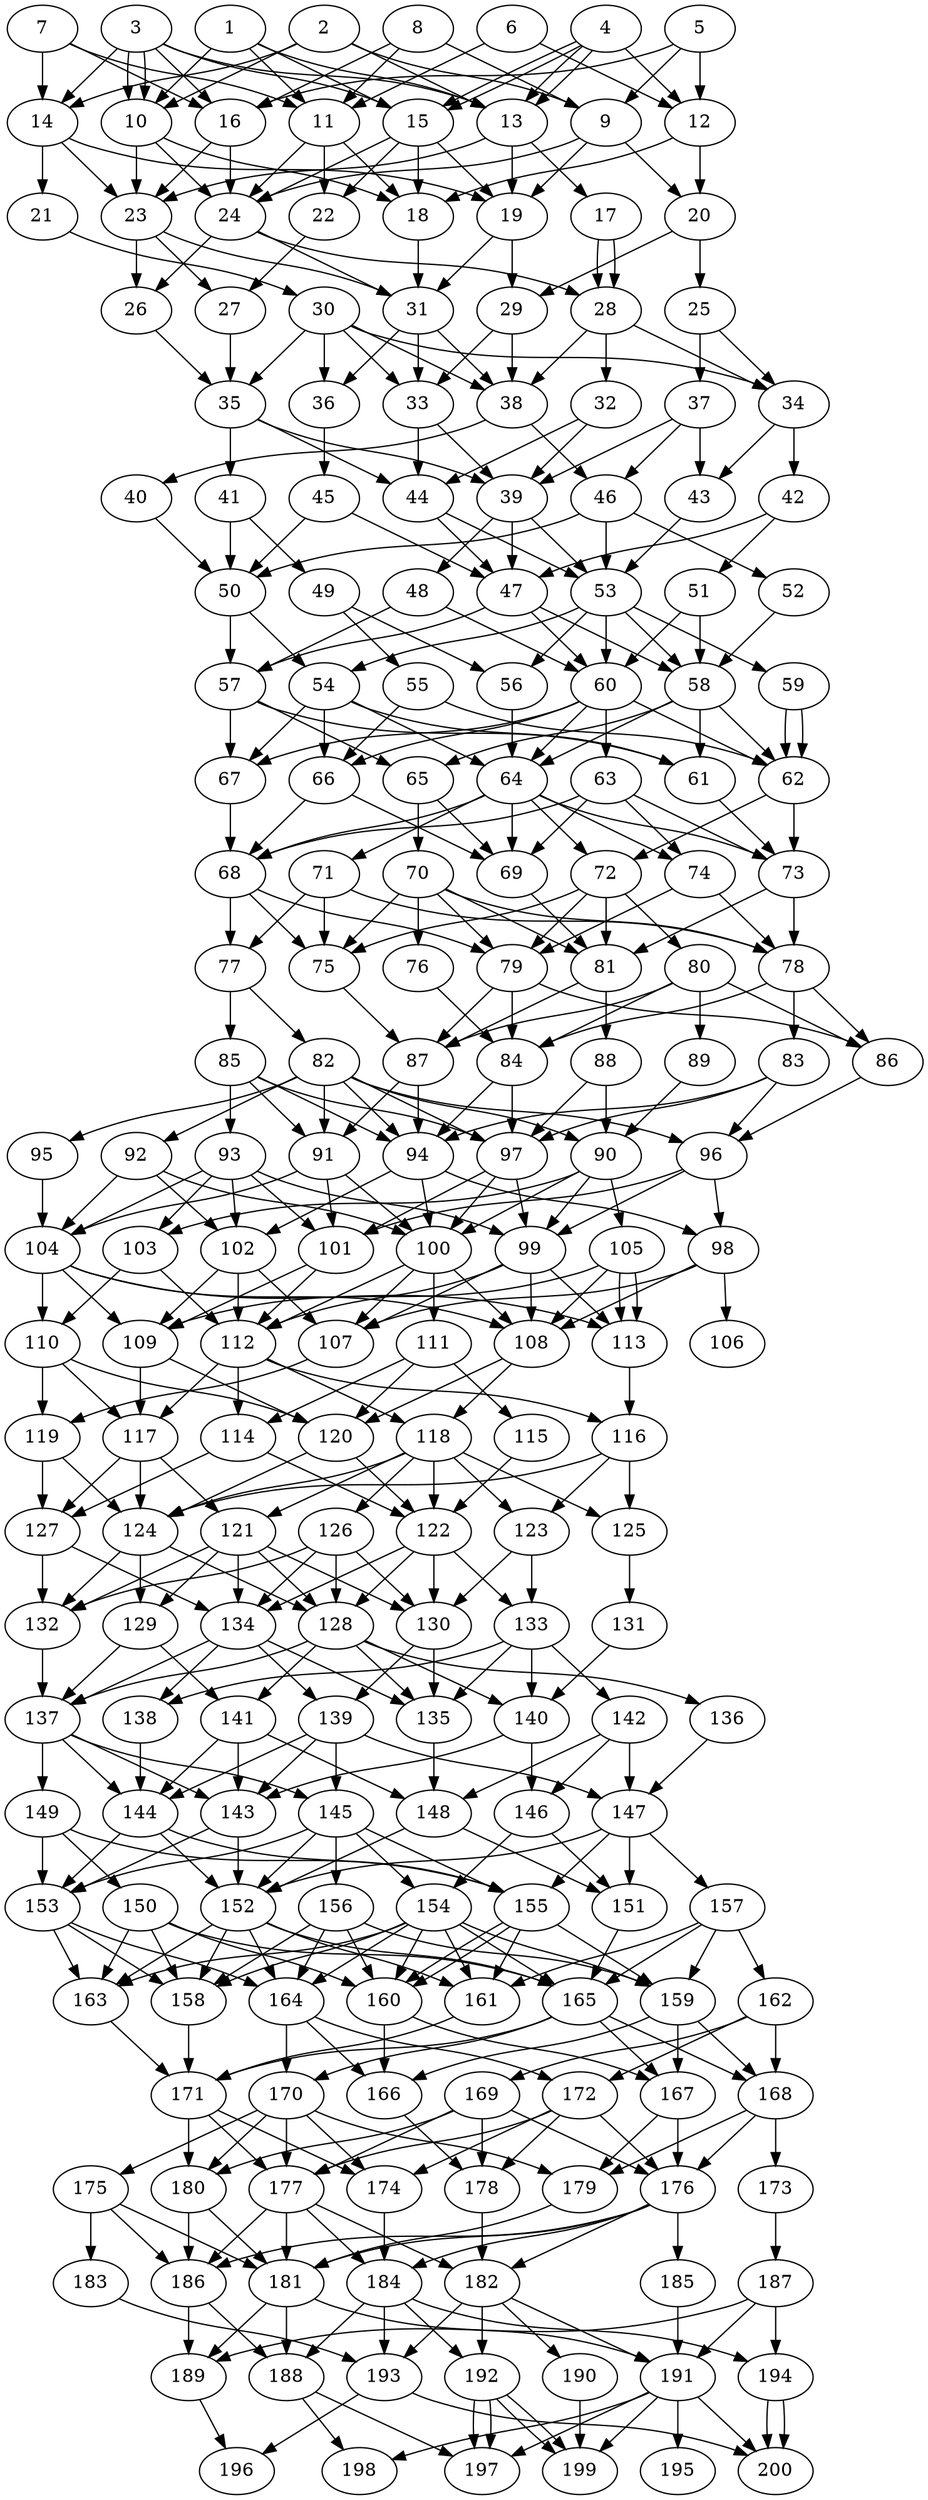 // DAG automatically generated by daggen at Wed Apr 12 12:23:42 2017
// ./daggen --dot -n 200 --jump=1 --fat=0.4 --regularity=0.2 --density=0.6 
digraph G {
  1 [size="497029257515", alpha="0.04"]
  1 -> 10 [size ="411041792"]
  1 -> 11 [size ="411041792"]
  1 -> 13 [size ="411041792"]
  1 -> 15 [size ="411041792"]
  2 [size="14204285712", alpha="0.18"]
  2 -> 9 [size ="411041792"]
  2 -> 10 [size ="411041792"]
  2 -> 13 [size ="411041792"]
  2 -> 14 [size ="411041792"]
  3 [size="549755813888", alpha="0.19"]
  3 -> 10 [size ="536870912"]
  3 -> 10 [size ="536870912"]
  3 -> 13 [size ="536870912"]
  3 -> 14 [size ="536870912"]
  3 -> 15 [size ="536870912"]
  3 -> 16 [size ="536870912"]
  4 [size="368293445632", alpha="0.07"]
  4 -> 12 [size ="411041792"]
  4 -> 13 [size ="411041792"]
  4 -> 13 [size ="411041792"]
  4 -> 15 [size ="411041792"]
  4 -> 15 [size ="411041792"]
  5 [size="7051524554", alpha="0.01"]
  5 -> 9 [size ="536870912"]
  5 -> 12 [size ="536870912"]
  5 -> 16 [size ="536870912"]
  6 [size="231928233984", alpha="0.12"]
  6 -> 11 [size ="301989888"]
  6 -> 12 [size ="301989888"]
  7 [size="3567789664", alpha="0.04"]
  7 -> 11 [size ="209715200"]
  7 -> 14 [size ="209715200"]
  7 -> 16 [size ="209715200"]
  8 [size="68719476736", alpha="0.17"]
  8 -> 9 [size ="134217728"]
  8 -> 11 [size ="134217728"]
  8 -> 16 [size ="134217728"]
  9 [size="10195109412", alpha="0.20"]
  9 -> 19 [size ="209715200"]
  9 -> 20 [size ="209715200"]
  9 -> 24 [size ="209715200"]
  10 [size="3948093419", alpha="0.19"]
  10 -> 18 [size ="75497472"]
  10 -> 23 [size ="75497472"]
  10 -> 24 [size ="75497472"]
  11 [size="231928233984", alpha="0.02"]
  11 -> 18 [size ="301989888"]
  11 -> 22 [size ="301989888"]
  11 -> 24 [size ="301989888"]
  12 [size="484922201463", alpha="0.12"]
  12 -> 18 [size ="838860800"]
  12 -> 20 [size ="838860800"]
  13 [size="7272205206", alpha="0.17"]
  13 -> 17 [size ="209715200"]
  13 -> 19 [size ="209715200"]
  13 -> 23 [size ="209715200"]
  14 [size="782757789696", alpha="0.05"]
  14 -> 19 [size ="679477248"]
  14 -> 21 [size ="679477248"]
  14 -> 23 [size ="679477248"]
  15 [size="2456071884", alpha="0.13"]
  15 -> 18 [size ="209715200"]
  15 -> 19 [size ="209715200"]
  15 -> 22 [size ="209715200"]
  15 -> 24 [size ="209715200"]
  16 [size="12162245932", alpha="0.02"]
  16 -> 23 [size ="536870912"]
  16 -> 24 [size ="536870912"]
  17 [size="1073741824000", alpha="0.04"]
  17 -> 28 [size ="838860800"]
  17 -> 28 [size ="838860800"]
  18 [size="45159052181", alpha="0.16"]
  18 -> 31 [size ="209715200"]
  19 [size="175852783959", alpha="0.15"]
  19 -> 29 [size ="679477248"]
  19 -> 31 [size ="679477248"]
  20 [size="68719476736", alpha="0.12"]
  20 -> 25 [size ="134217728"]
  20 -> 29 [size ="134217728"]
  21 [size="154213338792", alpha="0.14"]
  21 -> 30 [size ="679477248"]
  22 [size="191234003628", alpha="0.13"]
  22 -> 27 [size ="134217728"]
  23 [size="1073741824000", alpha="0.14"]
  23 -> 26 [size ="838860800"]
  23 -> 27 [size ="838860800"]
  23 -> 31 [size ="838860800"]
  24 [size="562453513544", alpha="0.13"]
  24 -> 26 [size ="411041792"]
  24 -> 28 [size ="411041792"]
  24 -> 31 [size ="411041792"]
  25 [size="307850640837", alpha="0.15"]
  25 -> 34 [size ="209715200"]
  25 -> 37 [size ="209715200"]
  26 [size="1073741824000", alpha="0.16"]
  26 -> 35 [size ="838860800"]
  27 [size="730085988649", alpha="0.05"]
  27 -> 35 [size ="838860800"]
  28 [size="1091885492221", alpha="0.13"]
  28 -> 32 [size ="679477248"]
  28 -> 34 [size ="679477248"]
  28 -> 38 [size ="679477248"]
  29 [size="1073741824000", alpha="0.04"]
  29 -> 33 [size ="838860800"]
  29 -> 38 [size ="838860800"]
  30 [size="3520530574", alpha="0.05"]
  30 -> 33 [size ="134217728"]
  30 -> 34 [size ="134217728"]
  30 -> 35 [size ="134217728"]
  30 -> 36 [size ="134217728"]
  30 -> 38 [size ="134217728"]
  31 [size="9645889432", alpha="0.07"]
  31 -> 33 [size ="536870912"]
  31 -> 36 [size ="536870912"]
  31 -> 38 [size ="536870912"]
  32 [size="1073741824000", alpha="0.07"]
  32 -> 39 [size ="838860800"]
  32 -> 44 [size ="838860800"]
  33 [size="549755813888", alpha="0.13"]
  33 -> 39 [size ="536870912"]
  33 -> 44 [size ="536870912"]
  34 [size="769647283218", alpha="0.16"]
  34 -> 42 [size ="679477248"]
  34 -> 43 [size ="679477248"]
  35 [size="8589934592", alpha="0.18"]
  35 -> 39 [size ="33554432"]
  35 -> 41 [size ="33554432"]
  35 -> 44 [size ="33554432"]
  36 [size="2042832978", alpha="0.19"]
  36 -> 45 [size ="33554432"]
  37 [size="8109389541", alpha="0.12"]
  37 -> 39 [size ="134217728"]
  37 -> 43 [size ="134217728"]
  37 -> 46 [size ="134217728"]
  38 [size="34224680892", alpha="0.20"]
  38 -> 40 [size ="134217728"]
  38 -> 46 [size ="134217728"]
  39 [size="68719476736", alpha="0.04"]
  39 -> 47 [size ="134217728"]
  39 -> 48 [size ="134217728"]
  39 -> 53 [size ="134217728"]
  40 [size="368293445632", alpha="0.07"]
  40 -> 50 [size ="411041792"]
  41 [size="28991029248", alpha="0.20"]
  41 -> 49 [size ="75497472"]
  41 -> 50 [size ="75497472"]
  42 [size="109744688700", alpha="0.07"]
  42 -> 47 [size ="134217728"]
  42 -> 51 [size ="134217728"]
  43 [size="417568695743", alpha="0.10"]
  43 -> 53 [size ="301989888"]
  44 [size="782757789696", alpha="0.02"]
  44 -> 47 [size ="679477248"]
  44 -> 53 [size ="679477248"]
  45 [size="625086574580", alpha="0.20"]
  45 -> 47 [size ="536870912"]
  45 -> 50 [size ="536870912"]
  46 [size="514901902892", alpha="0.19"]
  46 -> 50 [size ="536870912"]
  46 -> 52 [size ="536870912"]
  46 -> 53 [size ="536870912"]
  47 [size="5473266817", alpha="0.19"]
  47 -> 57 [size ="209715200"]
  47 -> 58 [size ="209715200"]
  47 -> 60 [size ="209715200"]
  48 [size="25949690372", alpha="0.17"]
  48 -> 57 [size ="536870912"]
  48 -> 60 [size ="536870912"]
  49 [size="5262938320", alpha="0.14"]
  49 -> 55 [size ="209715200"]
  49 -> 56 [size ="209715200"]
  50 [size="610694100484", alpha="0.06"]
  50 -> 54 [size ="536870912"]
  50 -> 57 [size ="536870912"]
  51 [size="7401804514", alpha="0.05"]
  51 -> 58 [size ="301989888"]
  51 -> 60 [size ="301989888"]
  52 [size="18295643064", alpha="0.17"]
  52 -> 58 [size ="33554432"]
  53 [size="7531923903", alpha="0.13"]
  53 -> 54 [size ="838860800"]
  53 -> 56 [size ="838860800"]
  53 -> 58 [size ="838860800"]
  53 -> 59 [size ="838860800"]
  53 -> 60 [size ="838860800"]
  54 [size="15992104317", alpha="0.17"]
  54 -> 61 [size ="301989888"]
  54 -> 64 [size ="301989888"]
  54 -> 66 [size ="301989888"]
  54 -> 67 [size ="301989888"]
  55 [size="28991029248", alpha="0.16"]
  55 -> 62 [size ="75497472"]
  55 -> 66 [size ="75497472"]
  56 [size="4864147134", alpha="0.17"]
  56 -> 64 [size ="301989888"]
  57 [size="290115723681", alpha="0.04"]
  57 -> 61 [size ="301989888"]
  57 -> 65 [size ="301989888"]
  57 -> 67 [size ="301989888"]
  58 [size="70874999965", alpha="0.13"]
  58 -> 61 [size ="75497472"]
  58 -> 62 [size ="75497472"]
  58 -> 64 [size ="75497472"]
  58 -> 65 [size ="75497472"]
  59 [size="17952606798", alpha="0.19"]
  59 -> 62 [size ="679477248"]
  59 -> 62 [size ="679477248"]
  60 [size="9254579590", alpha="0.12"]
  60 -> 62 [size ="411041792"]
  60 -> 63 [size ="411041792"]
  60 -> 64 [size ="411041792"]
  60 -> 66 [size ="411041792"]
  60 -> 67 [size ="411041792"]
  61 [size="138911733768", alpha="0.16"]
  61 -> 73 [size ="134217728"]
  62 [size="282761210924", alpha="0.11"]
  62 -> 72 [size ="209715200"]
  62 -> 73 [size ="209715200"]
  63 [size="368293445632", alpha="0.00"]
  63 -> 68 [size ="411041792"]
  63 -> 69 [size ="411041792"]
  63 -> 73 [size ="411041792"]
  63 -> 74 [size ="411041792"]
  64 [size="368293445632", alpha="0.02"]
  64 -> 68 [size ="411041792"]
  64 -> 69 [size ="411041792"]
  64 -> 71 [size ="411041792"]
  64 -> 72 [size ="411041792"]
  64 -> 73 [size ="411041792"]
  64 -> 74 [size ="411041792"]
  65 [size="12281269642", alpha="0.15"]
  65 -> 69 [size ="411041792"]
  65 -> 70 [size ="411041792"]
  66 [size="46616038838", alpha="0.17"]
  66 -> 68 [size ="838860800"]
  66 -> 69 [size ="838860800"]
  67 [size="45563151336", alpha="0.16"]
  67 -> 68 [size ="75497472"]
  68 [size="368293445632", alpha="0.17"]
  68 -> 75 [size ="411041792"]
  68 -> 77 [size ="411041792"]
  68 -> 79 [size ="411041792"]
  69 [size="5866761038", alpha="0.13"]
  69 -> 81 [size ="134217728"]
  70 [size="210491305120", alpha="0.01"]
  70 -> 75 [size ="301989888"]
  70 -> 76 [size ="301989888"]
  70 -> 78 [size ="301989888"]
  70 -> 79 [size ="301989888"]
  70 -> 81 [size ="301989888"]
  71 [size="736294397653", alpha="0.11"]
  71 -> 75 [size ="679477248"]
  71 -> 77 [size ="679477248"]
  71 -> 78 [size ="679477248"]
  72 [size="622965058369", alpha="0.04"]
  72 -> 75 [size ="411041792"]
  72 -> 79 [size ="411041792"]
  72 -> 80 [size ="411041792"]
  72 -> 81 [size ="411041792"]
  73 [size="68719476736", alpha="0.06"]
  73 -> 78 [size ="134217728"]
  73 -> 81 [size ="134217728"]
  74 [size="19763770416", alpha="0.00"]
  74 -> 78 [size ="679477248"]
  74 -> 79 [size ="679477248"]
  75 [size="845891371156", alpha="0.06"]
  75 -> 87 [size ="536870912"]
  76 [size="368293445632", alpha="0.16"]
  76 -> 84 [size ="411041792"]
  77 [size="951543557038", alpha="0.07"]
  77 -> 82 [size ="679477248"]
  77 -> 85 [size ="679477248"]
  78 [size="3577884316", alpha="0.01"]
  78 -> 83 [size ="75497472"]
  78 -> 84 [size ="75497472"]
  78 -> 86 [size ="75497472"]
  79 [size="101172822516", alpha="0.19"]
  79 -> 84 [size ="134217728"]
  79 -> 86 [size ="134217728"]
  79 -> 87 [size ="134217728"]
  80 [size="68719476736", alpha="0.13"]
  80 -> 84 [size ="134217728"]
  80 -> 86 [size ="134217728"]
  80 -> 87 [size ="134217728"]
  80 -> 89 [size ="134217728"]
  81 [size="28991029248", alpha="0.01"]
  81 -> 87 [size ="75497472"]
  81 -> 88 [size ="75497472"]
  82 [size="231928233984", alpha="0.04"]
  82 -> 90 [size ="301989888"]
  82 -> 91 [size ="301989888"]
  82 -> 92 [size ="301989888"]
  82 -> 94 [size ="301989888"]
  82 -> 95 [size ="301989888"]
  82 -> 96 [size ="301989888"]
  82 -> 97 [size ="301989888"]
  83 [size="1299121425901", alpha="0.11"]
  83 -> 94 [size ="838860800"]
  83 -> 96 [size ="838860800"]
  83 -> 97 [size ="838860800"]
  84 [size="72672036971", alpha="0.19"]
  84 -> 94 [size ="75497472"]
  84 -> 97 [size ="75497472"]
  85 [size="11108328592", alpha="0.11"]
  85 -> 91 [size ="209715200"]
  85 -> 93 [size ="209715200"]
  85 -> 94 [size ="209715200"]
  85 -> 97 [size ="209715200"]
  86 [size="231928233984", alpha="0.16"]
  86 -> 96 [size ="301989888"]
  87 [size="12646853994", alpha="0.08"]
  87 -> 91 [size ="33554432"]
  87 -> 94 [size ="33554432"]
  88 [size="11857832220", alpha="0.12"]
  88 -> 90 [size ="209715200"]
  88 -> 97 [size ="209715200"]
  89 [size="1073741824000", alpha="0.09"]
  89 -> 90 [size ="838860800"]
  90 [size="40522850709", alpha="0.19"]
  90 -> 99 [size ="838860800"]
  90 -> 100 [size ="838860800"]
  90 -> 103 [size ="838860800"]
  90 -> 105 [size ="838860800"]
  91 [size="139759906795", alpha="0.15"]
  91 -> 100 [size ="411041792"]
  91 -> 101 [size ="411041792"]
  91 -> 104 [size ="411041792"]
  92 [size="755373268208", alpha="0.02"]
  92 -> 100 [size ="536870912"]
  92 -> 102 [size ="536870912"]
  92 -> 104 [size ="536870912"]
  93 [size="368293445632", alpha="0.03"]
  93 -> 99 [size ="411041792"]
  93 -> 101 [size ="411041792"]
  93 -> 102 [size ="411041792"]
  93 -> 103 [size ="411041792"]
  93 -> 104 [size ="411041792"]
  94 [size="235695709868", alpha="0.14"]
  94 -> 98 [size ="411041792"]
  94 -> 100 [size ="411041792"]
  94 -> 102 [size ="411041792"]
  95 [size="9467561809", alpha="0.16"]
  95 -> 104 [size ="209715200"]
  96 [size="5410616544", alpha="0.10"]
  96 -> 98 [size ="301989888"]
  96 -> 99 [size ="301989888"]
  96 -> 101 [size ="301989888"]
  97 [size="827685027", alpha="0.02"]
  97 -> 99 [size ="75497472"]
  97 -> 100 [size ="75497472"]
  97 -> 101 [size ="75497472"]
  98 [size="571909705016", alpha="0.08"]
  98 -> 106 [size ="536870912"]
  98 -> 107 [size ="536870912"]
  98 -> 108 [size ="536870912"]
  99 [size="567036546180", alpha="0.08"]
  99 -> 107 [size ="536870912"]
  99 -> 108 [size ="536870912"]
  99 -> 112 [size ="536870912"]
  99 -> 113 [size ="536870912"]
  100 [size="275704906432", alpha="0.01"]
  100 -> 107 [size ="209715200"]
  100 -> 108 [size ="209715200"]
  100 -> 111 [size ="209715200"]
  100 -> 112 [size ="209715200"]
  101 [size="782757789696", alpha="0.09"]
  101 -> 109 [size ="679477248"]
  101 -> 112 [size ="679477248"]
  102 [size="70276236313", alpha="0.16"]
  102 -> 107 [size ="209715200"]
  102 -> 109 [size ="209715200"]
  102 -> 112 [size ="209715200"]
  103 [size="13438923516", alpha="0.06"]
  103 -> 110 [size ="536870912"]
  103 -> 112 [size ="536870912"]
  104 [size="231928233984", alpha="0.12"]
  104 -> 108 [size ="301989888"]
  104 -> 109 [size ="301989888"]
  104 -> 110 [size ="301989888"]
  104 -> 113 [size ="301989888"]
  105 [size="36930414892", alpha="0.17"]
  105 -> 108 [size ="33554432"]
  105 -> 109 [size ="33554432"]
  105 -> 113 [size ="33554432"]
  105 -> 113 [size ="33554432"]
  106 [size="11390907731", alpha="0.00"]
  107 [size="142848571396", alpha="0.16"]
  107 -> 119 [size ="209715200"]
  108 [size="4296052186", alpha="0.19"]
  108 -> 118 [size ="75497472"]
  108 -> 120 [size ="75497472"]
  109 [size="8589934592", alpha="0.08"]
  109 -> 117 [size ="33554432"]
  109 -> 120 [size ="33554432"]
  110 [size="28991029248", alpha="0.18"]
  110 -> 117 [size ="75497472"]
  110 -> 119 [size ="75497472"]
  110 -> 120 [size ="75497472"]
  111 [size="983795762120", alpha="0.07"]
  111 -> 114 [size ="679477248"]
  111 -> 115 [size ="679477248"]
  111 -> 120 [size ="679477248"]
  112 [size="782757789696", alpha="0.19"]
  112 -> 114 [size ="679477248"]
  112 -> 116 [size ="679477248"]
  112 -> 117 [size ="679477248"]
  112 -> 118 [size ="679477248"]
  113 [size="671803333760", alpha="0.01"]
  113 -> 116 [size ="536870912"]
  114 [size="231928233984", alpha="0.19"]
  114 -> 122 [size ="301989888"]
  114 -> 127 [size ="301989888"]
  115 [size="134217728000", alpha="0.11"]
  115 -> 122 [size ="209715200"]
  116 [size="8924872875", alpha="0.07"]
  116 -> 123 [size ="209715200"]
  116 -> 124 [size ="209715200"]
  116 -> 125 [size ="209715200"]
  117 [size="23972524423", alpha="0.15"]
  117 -> 121 [size ="411041792"]
  117 -> 124 [size ="411041792"]
  117 -> 127 [size ="411041792"]
  118 [size="231928233984", alpha="0.07"]
  118 -> 121 [size ="301989888"]
  118 -> 122 [size ="301989888"]
  118 -> 123 [size ="301989888"]
  118 -> 124 [size ="301989888"]
  118 -> 125 [size ="301989888"]
  118 -> 126 [size ="301989888"]
  119 [size="936311640655", alpha="0.14"]
  119 -> 124 [size ="679477248"]
  119 -> 127 [size ="679477248"]
  120 [size="549755813888", alpha="0.09"]
  120 -> 122 [size ="536870912"]
  120 -> 124 [size ="536870912"]
  121 [size="159009197421", alpha="0.19"]
  121 -> 128 [size ="209715200"]
  121 -> 129 [size ="209715200"]
  121 -> 130 [size ="209715200"]
  121 -> 132 [size ="209715200"]
  121 -> 134 [size ="209715200"]
  122 [size="216674270729", alpha="0.16"]
  122 -> 128 [size ="209715200"]
  122 -> 130 [size ="209715200"]
  122 -> 133 [size ="209715200"]
  122 -> 134 [size ="209715200"]
  123 [size="8589934592", alpha="0.09"]
  123 -> 130 [size ="33554432"]
  123 -> 133 [size ="33554432"]
  124 [size="7267930111", alpha="0.19"]
  124 -> 128 [size ="134217728"]
  124 -> 129 [size ="134217728"]
  124 -> 132 [size ="134217728"]
  125 [size="20998688386", alpha="0.04"]
  125 -> 131 [size ="536870912"]
  126 [size="186723400463", alpha="0.07"]
  126 -> 128 [size ="301989888"]
  126 -> 130 [size ="301989888"]
  126 -> 132 [size ="301989888"]
  126 -> 134 [size ="301989888"]
  127 [size="8589934592", alpha="0.17"]
  127 -> 132 [size ="33554432"]
  127 -> 134 [size ="33554432"]
  128 [size="1014208114285", alpha="0.08"]
  128 -> 135 [size ="838860800"]
  128 -> 136 [size ="838860800"]
  128 -> 137 [size ="838860800"]
  128 -> 140 [size ="838860800"]
  128 -> 141 [size ="838860800"]
  129 [size="8589934592", alpha="0.10"]
  129 -> 137 [size ="33554432"]
  129 -> 141 [size ="33554432"]
  130 [size="231928233984", alpha="0.11"]
  130 -> 135 [size ="301989888"]
  130 -> 139 [size ="301989888"]
  131 [size="36475213628", alpha="0.05"]
  131 -> 140 [size ="838860800"]
  132 [size="231928233984", alpha="0.04"]
  132 -> 137 [size ="301989888"]
  133 [size="180717632532", alpha="0.17"]
  133 -> 135 [size ="134217728"]
  133 -> 138 [size ="134217728"]
  133 -> 140 [size ="134217728"]
  133 -> 142 [size ="134217728"]
  134 [size="105875454557", alpha="0.05"]
  134 -> 135 [size ="75497472"]
  134 -> 137 [size ="75497472"]
  134 -> 138 [size ="75497472"]
  134 -> 139 [size ="75497472"]
  135 [size="28991029248", alpha="0.04"]
  135 -> 148 [size ="75497472"]
  136 [size="1073741824000", alpha="0.20"]
  136 -> 147 [size ="838860800"]
  137 [size="68719476736", alpha="0.14"]
  137 -> 143 [size ="134217728"]
  137 -> 144 [size ="134217728"]
  137 -> 145 [size ="134217728"]
  137 -> 149 [size ="134217728"]
  138 [size="7107899012", alpha="0.04"]
  138 -> 144 [size ="134217728"]
  139 [size="97983414971", alpha="0.18"]
  139 -> 143 [size ="209715200"]
  139 -> 144 [size ="209715200"]
  139 -> 145 [size ="209715200"]
  139 -> 147 [size ="209715200"]
  140 [size="1073741824000", alpha="0.05"]
  140 -> 143 [size ="838860800"]
  140 -> 146 [size ="838860800"]
  141 [size="254203973268", alpha="0.13"]
  141 -> 143 [size ="301989888"]
  141 -> 144 [size ="301989888"]
  141 -> 148 [size ="301989888"]
  142 [size="134217728000", alpha="0.12"]
  142 -> 146 [size ="209715200"]
  142 -> 147 [size ="209715200"]
  142 -> 148 [size ="209715200"]
  143 [size="368293445632", alpha="0.10"]
  143 -> 152 [size ="411041792"]
  143 -> 153 [size ="411041792"]
  144 [size="134217728000", alpha="0.12"]
  144 -> 152 [size ="209715200"]
  144 -> 153 [size ="209715200"]
  144 -> 155 [size ="209715200"]
  145 [size="43169543852", alpha="0.12"]
  145 -> 152 [size ="209715200"]
  145 -> 153 [size ="209715200"]
  145 -> 154 [size ="209715200"]
  145 -> 155 [size ="209715200"]
  145 -> 156 [size ="209715200"]
  146 [size="26066693291", alpha="0.05"]
  146 -> 151 [size ="679477248"]
  146 -> 154 [size ="679477248"]
  147 [size="549755813888", alpha="0.14"]
  147 -> 151 [size ="536870912"]
  147 -> 152 [size ="536870912"]
  147 -> 155 [size ="536870912"]
  147 -> 157 [size ="536870912"]
  148 [size="13588500556", alpha="0.06"]
  148 -> 151 [size ="679477248"]
  148 -> 152 [size ="679477248"]
  149 [size="157322459216", alpha="0.01"]
  149 -> 150 [size ="536870912"]
  149 -> 153 [size ="536870912"]
  149 -> 155 [size ="536870912"]
  150 [size="134217728000", alpha="0.19"]
  150 -> 158 [size ="209715200"]
  150 -> 160 [size ="209715200"]
  150 -> 163 [size ="209715200"]
  150 -> 165 [size ="209715200"]
  151 [size="487854105752", alpha="0.02"]
  151 -> 165 [size ="536870912"]
  152 [size="782757789696", alpha="0.05"]
  152 -> 158 [size ="679477248"]
  152 -> 161 [size ="679477248"]
  152 -> 163 [size ="679477248"]
  152 -> 164 [size ="679477248"]
  152 -> 165 [size ="679477248"]
  153 [size="234642791475", alpha="0.16"]
  153 -> 158 [size ="838860800"]
  153 -> 163 [size ="838860800"]
  153 -> 164 [size ="838860800"]
  154 [size="17100652368", alpha="0.06"]
  154 -> 158 [size ="411041792"]
  154 -> 159 [size ="411041792"]
  154 -> 160 [size ="411041792"]
  154 -> 161 [size ="411041792"]
  154 -> 163 [size ="411041792"]
  154 -> 164 [size ="411041792"]
  154 -> 165 [size ="411041792"]
  155 [size="782757789696", alpha="0.12"]
  155 -> 159 [size ="679477248"]
  155 -> 160 [size ="679477248"]
  155 -> 160 [size ="679477248"]
  155 -> 161 [size ="679477248"]
  156 [size="319547012963", alpha="0.01"]
  156 -> 158 [size ="209715200"]
  156 -> 159 [size ="209715200"]
  156 -> 160 [size ="209715200"]
  156 -> 164 [size ="209715200"]
  157 [size="40647122560", alpha="0.08"]
  157 -> 159 [size ="33554432"]
  157 -> 161 [size ="33554432"]
  157 -> 162 [size ="33554432"]
  157 -> 165 [size ="33554432"]
  158 [size="21390691618", alpha="0.08"]
  158 -> 171 [size ="411041792"]
  159 [size="174652267464", alpha="0.03"]
  159 -> 166 [size ="134217728"]
  159 -> 167 [size ="134217728"]
  159 -> 168 [size ="134217728"]
  160 [size="782757789696", alpha="0.15"]
  160 -> 166 [size ="679477248"]
  160 -> 167 [size ="679477248"]
  161 [size="2852411490", alpha="0.18"]
  161 -> 171 [size ="134217728"]
  162 [size="782757789696", alpha="0.13"]
  162 -> 168 [size ="679477248"]
  162 -> 169 [size ="679477248"]
  162 -> 172 [size ="679477248"]
  163 [size="549755813888", alpha="0.03"]
  163 -> 171 [size ="536870912"]
  164 [size="28991029248", alpha="0.04"]
  164 -> 166 [size ="75497472"]
  164 -> 170 [size ="75497472"]
  164 -> 172 [size ="75497472"]
  165 [size="18930236119", alpha="0.13"]
  165 -> 167 [size ="33554432"]
  165 -> 168 [size ="33554432"]
  165 -> 170 [size ="33554432"]
  165 -> 171 [size ="33554432"]
  166 [size="8589934592", alpha="0.07"]
  166 -> 178 [size ="33554432"]
  167 [size="27397124044", alpha="0.12"]
  167 -> 176 [size ="679477248"]
  167 -> 179 [size ="679477248"]
  168 [size="1072221928664", alpha="0.03"]
  168 -> 173 [size ="679477248"]
  168 -> 176 [size ="679477248"]
  168 -> 179 [size ="679477248"]
  169 [size="4498921244", alpha="0.00"]
  169 -> 176 [size ="75497472"]
  169 -> 177 [size ="75497472"]
  169 -> 178 [size ="75497472"]
  169 -> 180 [size ="75497472"]
  170 [size="231928233984", alpha="0.05"]
  170 -> 174 [size ="301989888"]
  170 -> 175 [size ="301989888"]
  170 -> 177 [size ="301989888"]
  170 -> 179 [size ="301989888"]
  170 -> 180 [size ="301989888"]
  171 [size="17500583097", alpha="0.13"]
  171 -> 174 [size ="301989888"]
  171 -> 177 [size ="301989888"]
  171 -> 180 [size ="301989888"]
  172 [size="31469306778", alpha="0.01"]
  172 -> 174 [size ="33554432"]
  172 -> 176 [size ="33554432"]
  172 -> 177 [size ="33554432"]
  172 -> 178 [size ="33554432"]
  173 [size="29525306941", alpha="0.01"]
  173 -> 187 [size ="838860800"]
  174 [size="15449638367", alpha="0.05"]
  174 -> 184 [size ="301989888"]
  175 [size="310028909552", alpha="0.04"]
  175 -> 181 [size ="209715200"]
  175 -> 183 [size ="209715200"]
  175 -> 186 [size ="209715200"]
  176 [size="13149470578", alpha="0.00"]
  176 -> 181 [size ="679477248"]
  176 -> 182 [size ="679477248"]
  176 -> 184 [size ="679477248"]
  176 -> 185 [size ="679477248"]
  176 -> 186 [size ="679477248"]
  177 [size="28991029248", alpha="0.13"]
  177 -> 181 [size ="75497472"]
  177 -> 182 [size ="75497472"]
  177 -> 184 [size ="75497472"]
  177 -> 186 [size ="75497472"]
  178 [size="368293445632", alpha="0.02"]
  178 -> 182 [size ="411041792"]
  179 [size="7914472062", alpha="0.12"]
  179 -> 181 [size ="301989888"]
  180 [size="1073741824000", alpha="0.18"]
  180 -> 181 [size ="838860800"]
  180 -> 186 [size ="838860800"]
  181 [size="2279563438", alpha="0.11"]
  181 -> 188 [size ="75497472"]
  181 -> 189 [size ="75497472"]
  181 -> 191 [size ="75497472"]
  182 [size="1940386647", alpha="0.10"]
  182 -> 190 [size ="75497472"]
  182 -> 191 [size ="75497472"]
  182 -> 192 [size ="75497472"]
  182 -> 193 [size ="75497472"]
  183 [size="68719476736", alpha="0.02"]
  183 -> 193 [size ="134217728"]
  184 [size="6410519742", alpha="0.20"]
  184 -> 188 [size ="679477248"]
  184 -> 192 [size ="679477248"]
  184 -> 193 [size ="679477248"]
  184 -> 194 [size ="679477248"]
  185 [size="81255577866", alpha="0.20"]
  185 -> 191 [size ="209715200"]
  186 [size="782757789696", alpha="0.07"]
  186 -> 188 [size ="679477248"]
  186 -> 189 [size ="679477248"]
  187 [size="782757789696", alpha="0.16"]
  187 -> 189 [size ="679477248"]
  187 -> 191 [size ="679477248"]
  187 -> 194 [size ="679477248"]
  188 [size="13043089137", alpha="0.11"]
  188 -> 197 [size ="301989888"]
  188 -> 198 [size ="301989888"]
  189 [size="8589934592", alpha="0.04"]
  189 -> 196 [size ="33554432"]
  190 [size="1363411713615", alpha="0.03"]
  190 -> 199 [size ="838860800"]
  191 [size="12640010105", alpha="0.09"]
  191 -> 195 [size ="411041792"]
  191 -> 197 [size ="411041792"]
  191 -> 198 [size ="411041792"]
  191 -> 199 [size ="411041792"]
  191 -> 200 [size ="411041792"]
  192 [size="134217728000", alpha="0.16"]
  192 -> 197 [size ="209715200"]
  192 -> 197 [size ="209715200"]
  192 -> 199 [size ="209715200"]
  192 -> 199 [size ="209715200"]
  193 [size="231928233984", alpha="0.06"]
  193 -> 196 [size ="301989888"]
  193 -> 200 [size ="301989888"]
  194 [size="368293445632", alpha="0.09"]
  194 -> 200 [size ="411041792"]
  194 -> 200 [size ="411041792"]
  195 [size="570607427312", alpha="0.03"]
  196 [size="28991029248", alpha="0.05"]
  197 [size="231928233984", alpha="0.08"]
  198 [size="782757789696", alpha="0.08"]
  199 [size="388744169627", alpha="0.20"]
  200 [size="43803350500", alpha="0.13"]
}
